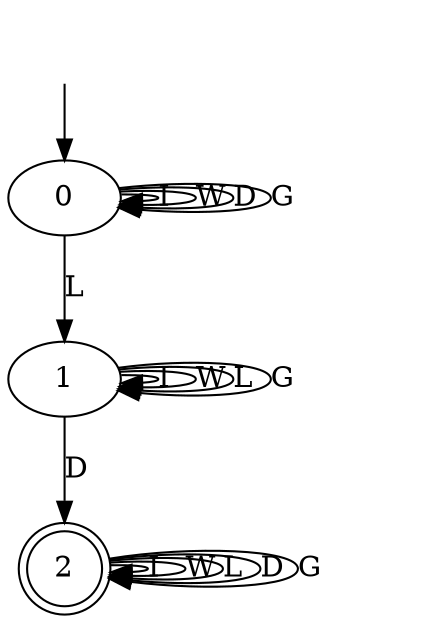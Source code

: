 digraph B {
  0 [label="0"];
  1 [label="1"];
  2 [label="2", shape=doublecircle];
  0 -> 0 [ label="I" ];
  0 -> 0 [ label="W" ];
  0 -> 0 [ label="D" ];
  0 -> 0 [ label="G" ];
  0 -> 1 [ label="L" ];
  1 -> 1 [ label="I" ];
  1 -> 1 [ label="W" ];
  1 -> 1 [ label="L" ];
  1 -> 1 [ label="G" ];
  1 -> 2 [ label="D" ];
  2 -> 2 [ label="I" ];
  2 -> 2 [ label="W" ];
  2 -> 2 [ label="L" ];
  2 -> 2 [ label="D" ];
  2 -> 2 [ label="G" ];

__start0 [label="", shape=none];
__start0 -> 0  [label=""];
}